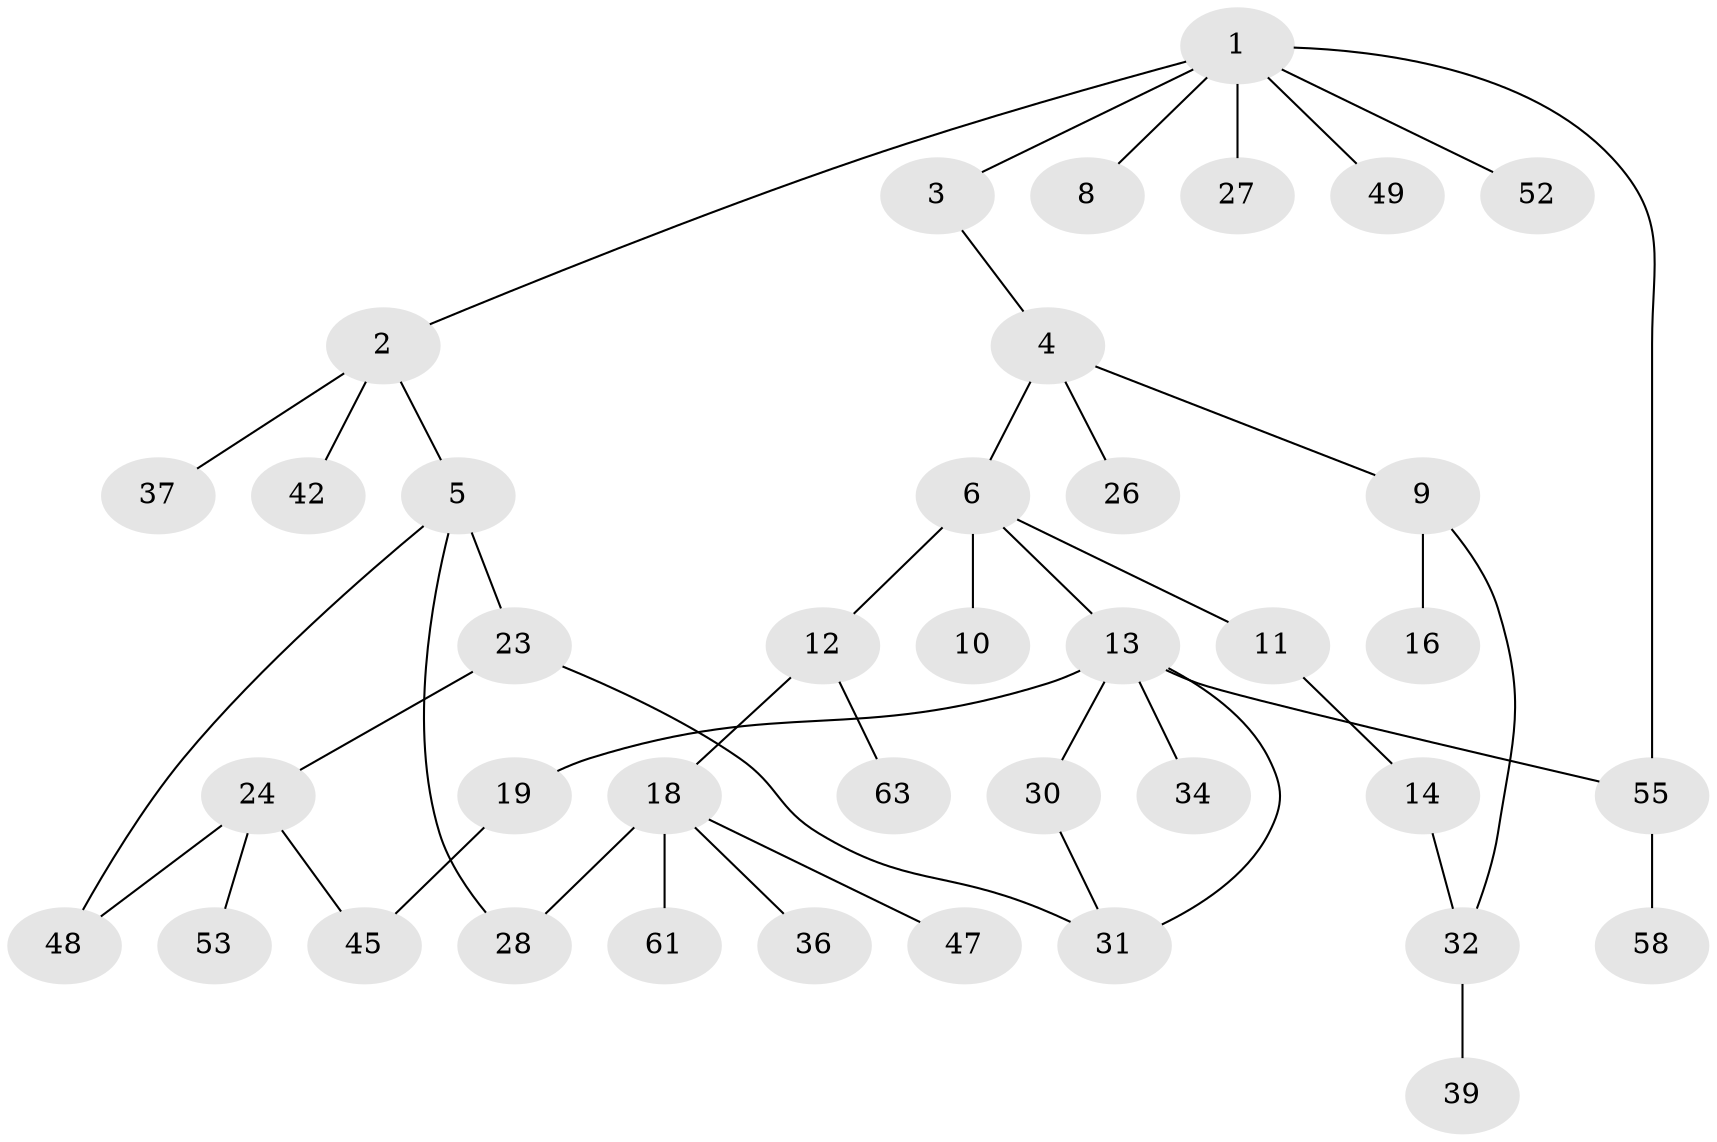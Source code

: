 // Generated by graph-tools (version 1.1) at 2025/23/03/03/25 07:23:30]
// undirected, 39 vertices, 45 edges
graph export_dot {
graph [start="1"]
  node [color=gray90,style=filled];
  1 [super="+17"];
  2 [super="+15"];
  3;
  4 [super="+60"];
  5 [super="+21"];
  6 [super="+7"];
  8 [super="+35"];
  9 [super="+22"];
  10 [super="+44"];
  11 [super="+54"];
  12 [super="+38"];
  13 [super="+20"];
  14;
  16;
  18 [super="+25"];
  19 [super="+29"];
  23;
  24 [super="+43"];
  26 [super="+50"];
  27;
  28;
  30 [super="+46"];
  31 [super="+33"];
  32 [super="+41"];
  34;
  36;
  37 [super="+40"];
  39;
  42;
  45 [super="+57"];
  47 [super="+51"];
  48;
  49 [super="+62"];
  52;
  53;
  55 [super="+56"];
  58 [super="+59"];
  61;
  63;
  1 -- 2;
  1 -- 3;
  1 -- 8;
  1 -- 27;
  1 -- 49;
  1 -- 52;
  1 -- 55;
  2 -- 5;
  2 -- 42;
  2 -- 37;
  3 -- 4;
  4 -- 6;
  4 -- 9;
  4 -- 26;
  5 -- 23;
  5 -- 48;
  5 -- 28;
  6 -- 10;
  6 -- 12 [weight=2];
  6 -- 13;
  6 -- 11;
  9 -- 16;
  9 -- 32;
  11 -- 14;
  12 -- 18;
  12 -- 63;
  13 -- 19;
  13 -- 34;
  13 -- 30 [weight=2];
  13 -- 31;
  13 -- 55;
  14 -- 32;
  18 -- 28;
  18 -- 36;
  18 -- 61;
  18 -- 47;
  19 -- 45;
  23 -- 24;
  23 -- 31;
  24 -- 53;
  24 -- 48;
  24 -- 45;
  30 -- 31;
  32 -- 39;
  55 -- 58;
}
